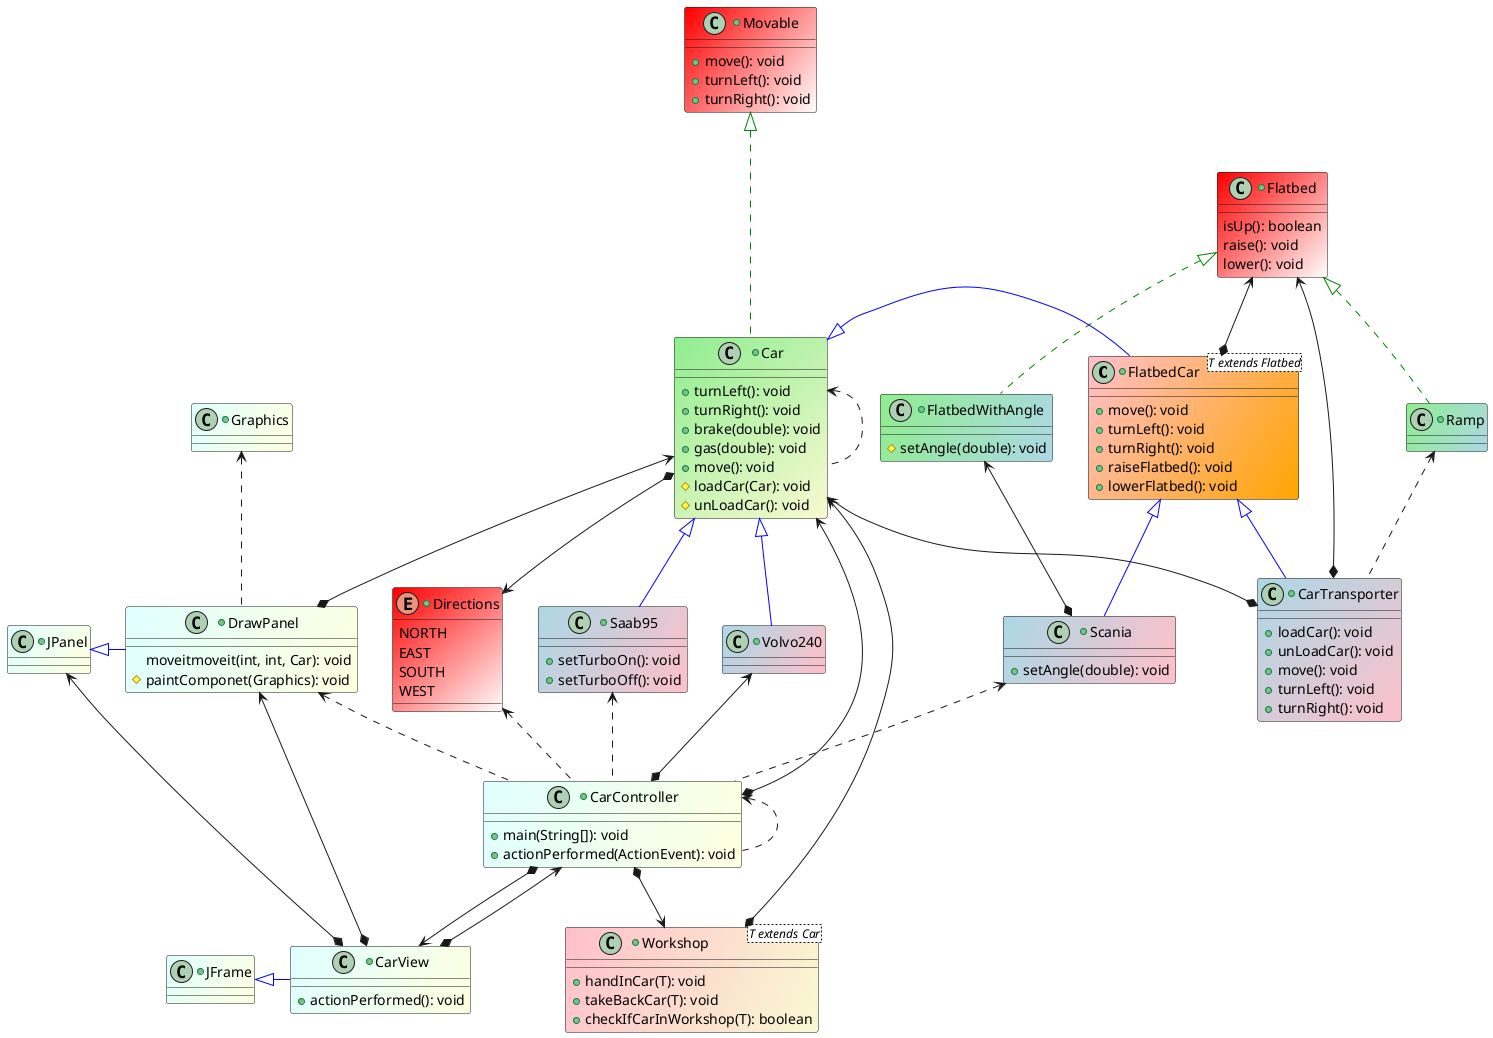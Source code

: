 @startuml
'https://plantuml.com/class-diagram

abstract class FlatbedCar
abstract class Workshop
interface Movable
interface Flatbed

+class Graphics #lightcyan/lightyellow {
}
Graphics <.. DrawPanel

+class JPanel #lightcyan/lightyellow {
}
JPanel <|-[#blue] DrawPanel
JPanel <--* CarView

+class JFrame #lightcyan/lightyellow {
}
JFrame <|-[#blue] CarView

+class Movable #red/white{
{method} + move(): void
{method} + turnLeft(): void
{method} + turnRight(): void

}
Movable <|.[#green].. Car

+class Flatbed #red/white
{
{method} isUp(): boolean
{method} raise(): void
{method} lower(): void
}

Flatbed <|.[#green]. Ramp
Flatbed <|.[#green]. FlatbedWithAngle
Flatbed <--* FlatbedCar
Flatbed <--* CarTransporter

+class Car #LightGreen/LightGoldenRodYellow
{
{method} +turnLeft(): void
{method} +turnRight(): void
{method} +brake(double): void
{method} +gas(double): void
{method} +move(): void
{method} #loadCar(Car): void
{method} #unLoadCar(): void
}
Car *--> Directions
Car <--* CarController
Car <--* CarTransporter
Car <--* Workshop
Car <--* DrawPanel
Car <.. Car


Car <|-[#blue] FlatbedCar
Car <|-[#blue]- Saab95
Car <|-[#blue]- Volvo240





+class Saab95 #lightblue/pink{
{method} +setTurboOn(): void
{method} +setTurboOff(): void
}
Saab95 <.. CarController

+class Volvo240 #lightblue/pink{
}
Volvo240 <--* CarController

+class Scania #lightblue/pink{
{method} +setAngle(double): void

}
Scania <.. CarController

+class CarTransporter #lightblue/pink{
{method} +loadCar(): void
{method} +unLoadCar(): void
{method} +move(): void
{method} +turnLeft(): void
{method} +turnRight(): void
}

+class Ramp #lightgreen/lightblue{
}
Ramp <.. CarTransporter


+class FlatbedWithAngle #lightgreen/lightblue{
{method} #setAngle(double): void
}
FlatbedWithAngle <--*Scania

+class DrawPanel #lightcyan/lightyellow {
{method} moveitmoveit(int, int, Car): void
{method} #paintComponet(Graphics): void
}
DrawPanel <--* CarView
DrawPanel <.. CarController


+class CarView #lightcyan/lightyellow {
{method} +actionPerformed(): void
}


+class CarController #lightcyan/lightyellow {
{method} + main(String[]): void
{method} + actionPerformed(ActionEvent): void
}
CarController *--> Workshop
CarController *--> CarView
CarController <--* CarView
CarController <.. CarController


+class Workshop<T extends Car> #pink/LightGoldenRodYellow
{
{method} +handInCar(T): void
{method} +takeBackCar(T): void
{method} +checkIfCarInWorkshop(T): boolean
}


+class FlatbedCar<T extends Flatbed> #pink/orange
{
{method} + move(): void
{method} + turnLeft(): void
{method} + turnRight(): void
{method} + raiseFlatbed(): void
{method} + lowerFlatbed(): void
}
FlatbedCar <|-[#blue]- Scania
FlatbedCar <|-[#blue]- CarTransporter



+enum Directions #red/white {
NORTH
EAST
SOUTH
WEST
}
Directions <.. CarController

@enduml